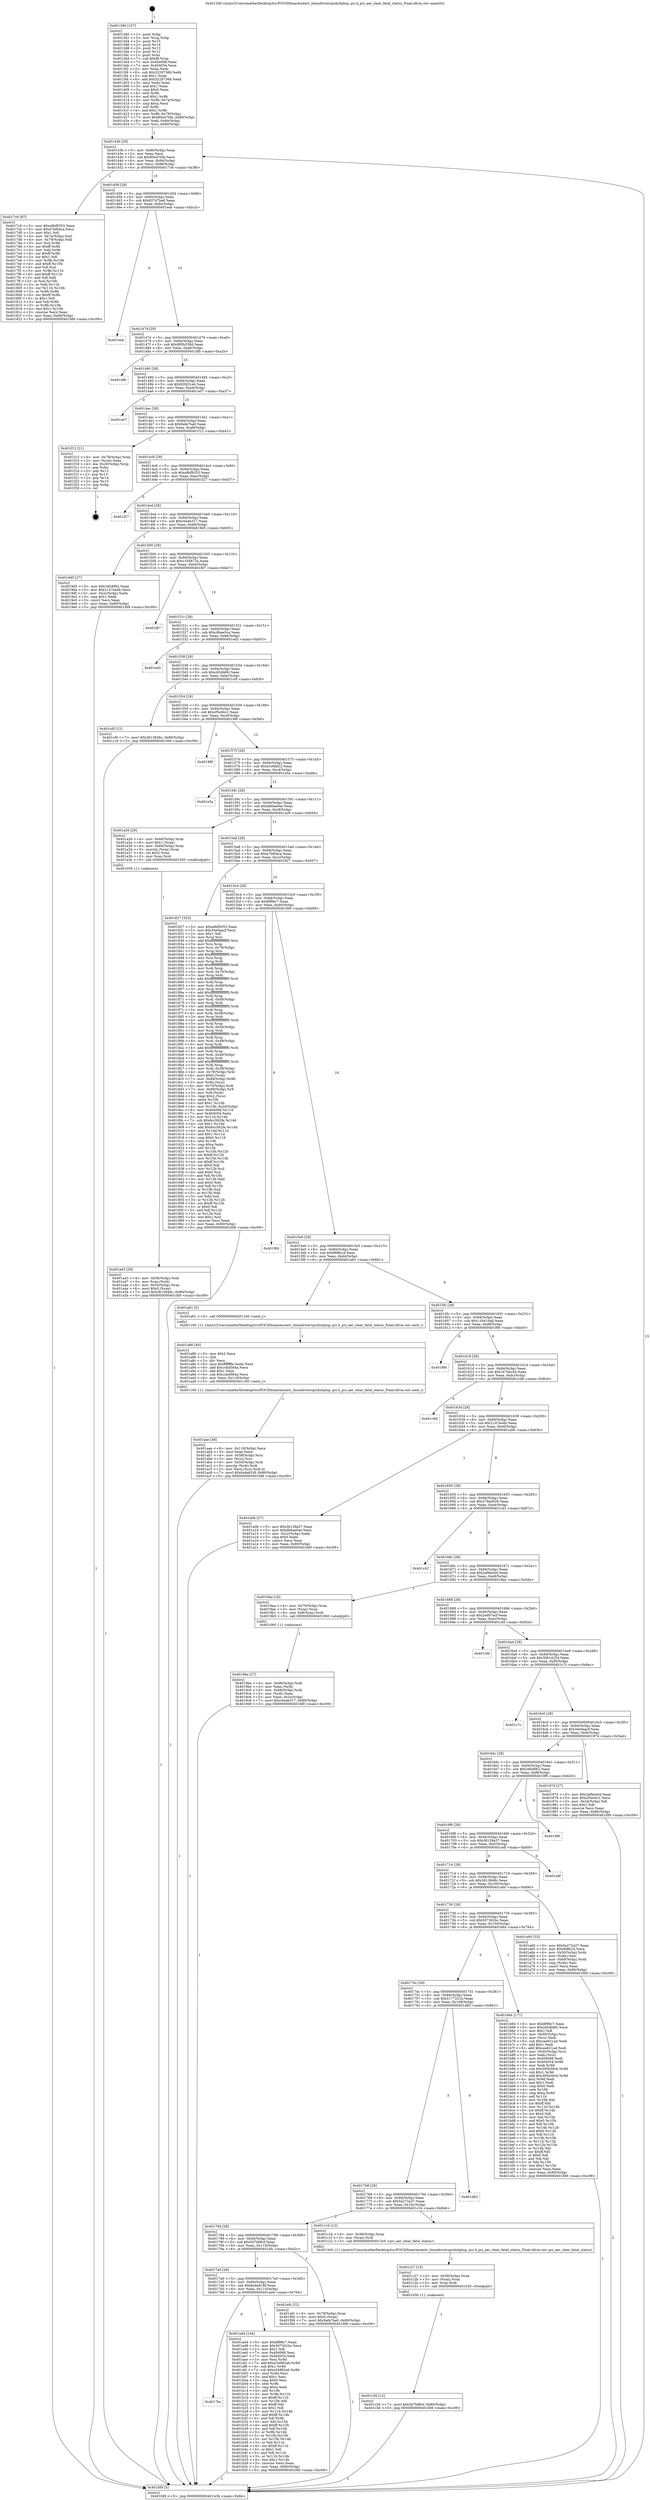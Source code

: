 digraph "0x4013d0" {
  label = "0x4013d0 (/mnt/c/Users/mathe/Desktop/tcc/POCII/binaries/extr_linuxdriverspcihotplug..pci.h_pci_aer_clear_fatal_status_Final-ollvm.out::main(0))"
  labelloc = "t"
  node[shape=record]

  Entry [label="",width=0.3,height=0.3,shape=circle,fillcolor=black,style=filled]
  "0x40143b" [label="{
     0x40143b [29]\l
     | [instrs]\l
     &nbsp;&nbsp;0x40143b \<+3\>: mov -0x80(%rbp),%eax\l
     &nbsp;&nbsp;0x40143e \<+2\>: mov %eax,%ecx\l
     &nbsp;&nbsp;0x401440 \<+6\>: sub $0x80e470fa,%ecx\l
     &nbsp;&nbsp;0x401446 \<+6\>: mov %eax,-0x94(%rbp)\l
     &nbsp;&nbsp;0x40144c \<+6\>: mov %ecx,-0x98(%rbp)\l
     &nbsp;&nbsp;0x401452 \<+6\>: je 00000000004017c6 \<main+0x3f6\>\l
  }"]
  "0x4017c6" [label="{
     0x4017c6 [97]\l
     | [instrs]\l
     &nbsp;&nbsp;0x4017c6 \<+5\>: mov $0xa9bf9353,%eax\l
     &nbsp;&nbsp;0x4017cb \<+5\>: mov $0xe7bf04ca,%ecx\l
     &nbsp;&nbsp;0x4017d0 \<+2\>: mov $0x1,%dl\l
     &nbsp;&nbsp;0x4017d2 \<+4\>: mov -0x7a(%rbp),%sil\l
     &nbsp;&nbsp;0x4017d6 \<+4\>: mov -0x79(%rbp),%dil\l
     &nbsp;&nbsp;0x4017da \<+3\>: mov %sil,%r8b\l
     &nbsp;&nbsp;0x4017dd \<+4\>: xor $0xff,%r8b\l
     &nbsp;&nbsp;0x4017e1 \<+3\>: mov %dil,%r9b\l
     &nbsp;&nbsp;0x4017e4 \<+4\>: xor $0xff,%r9b\l
     &nbsp;&nbsp;0x4017e8 \<+3\>: xor $0x1,%dl\l
     &nbsp;&nbsp;0x4017eb \<+3\>: mov %r8b,%r10b\l
     &nbsp;&nbsp;0x4017ee \<+4\>: and $0xff,%r10b\l
     &nbsp;&nbsp;0x4017f2 \<+3\>: and %dl,%sil\l
     &nbsp;&nbsp;0x4017f5 \<+3\>: mov %r9b,%r11b\l
     &nbsp;&nbsp;0x4017f8 \<+4\>: and $0xff,%r11b\l
     &nbsp;&nbsp;0x4017fc \<+3\>: and %dl,%dil\l
     &nbsp;&nbsp;0x4017ff \<+3\>: or %sil,%r10b\l
     &nbsp;&nbsp;0x401802 \<+3\>: or %dil,%r11b\l
     &nbsp;&nbsp;0x401805 \<+3\>: xor %r11b,%r10b\l
     &nbsp;&nbsp;0x401808 \<+3\>: or %r9b,%r8b\l
     &nbsp;&nbsp;0x40180b \<+4\>: xor $0xff,%r8b\l
     &nbsp;&nbsp;0x40180f \<+3\>: or $0x1,%dl\l
     &nbsp;&nbsp;0x401812 \<+3\>: and %dl,%r8b\l
     &nbsp;&nbsp;0x401815 \<+3\>: or %r8b,%r10b\l
     &nbsp;&nbsp;0x401818 \<+4\>: test $0x1,%r10b\l
     &nbsp;&nbsp;0x40181c \<+3\>: cmovne %ecx,%eax\l
     &nbsp;&nbsp;0x40181f \<+3\>: mov %eax,-0x80(%rbp)\l
     &nbsp;&nbsp;0x401822 \<+5\>: jmp 0000000000401fd9 \<main+0xc09\>\l
  }"]
  "0x401458" [label="{
     0x401458 [28]\l
     | [instrs]\l
     &nbsp;&nbsp;0x401458 \<+5\>: jmp 000000000040145d \<main+0x8d\>\l
     &nbsp;&nbsp;0x40145d \<+6\>: mov -0x94(%rbp),%eax\l
     &nbsp;&nbsp;0x401463 \<+5\>: sub $0x837d7ba6,%eax\l
     &nbsp;&nbsp;0x401468 \<+6\>: mov %eax,-0x9c(%rbp)\l
     &nbsp;&nbsp;0x40146e \<+6\>: je 0000000000401eeb \<main+0xb1b\>\l
  }"]
  "0x401fd9" [label="{
     0x401fd9 [5]\l
     | [instrs]\l
     &nbsp;&nbsp;0x401fd9 \<+5\>: jmp 000000000040143b \<main+0x6b\>\l
  }"]
  "0x4013d0" [label="{
     0x4013d0 [107]\l
     | [instrs]\l
     &nbsp;&nbsp;0x4013d0 \<+1\>: push %rbp\l
     &nbsp;&nbsp;0x4013d1 \<+3\>: mov %rsp,%rbp\l
     &nbsp;&nbsp;0x4013d4 \<+2\>: push %r15\l
     &nbsp;&nbsp;0x4013d6 \<+2\>: push %r14\l
     &nbsp;&nbsp;0x4013d8 \<+2\>: push %r13\l
     &nbsp;&nbsp;0x4013da \<+2\>: push %r12\l
     &nbsp;&nbsp;0x4013dc \<+1\>: push %rbx\l
     &nbsp;&nbsp;0x4013dd \<+7\>: sub $0xf8,%rsp\l
     &nbsp;&nbsp;0x4013e4 \<+7\>: mov 0x404068,%eax\l
     &nbsp;&nbsp;0x4013eb \<+7\>: mov 0x404054,%ecx\l
     &nbsp;&nbsp;0x4013f2 \<+2\>: mov %eax,%edx\l
     &nbsp;&nbsp;0x4013f4 \<+6\>: sub $0x32297366,%edx\l
     &nbsp;&nbsp;0x4013fa \<+3\>: sub $0x1,%edx\l
     &nbsp;&nbsp;0x4013fd \<+6\>: add $0x32297366,%edx\l
     &nbsp;&nbsp;0x401403 \<+3\>: imul %edx,%eax\l
     &nbsp;&nbsp;0x401406 \<+3\>: and $0x1,%eax\l
     &nbsp;&nbsp;0x401409 \<+3\>: cmp $0x0,%eax\l
     &nbsp;&nbsp;0x40140c \<+4\>: sete %r8b\l
     &nbsp;&nbsp;0x401410 \<+4\>: and $0x1,%r8b\l
     &nbsp;&nbsp;0x401414 \<+4\>: mov %r8b,-0x7a(%rbp)\l
     &nbsp;&nbsp;0x401418 \<+3\>: cmp $0xa,%ecx\l
     &nbsp;&nbsp;0x40141b \<+4\>: setl %r8b\l
     &nbsp;&nbsp;0x40141f \<+4\>: and $0x1,%r8b\l
     &nbsp;&nbsp;0x401423 \<+4\>: mov %r8b,-0x79(%rbp)\l
     &nbsp;&nbsp;0x401427 \<+7\>: movl $0x80e470fa,-0x80(%rbp)\l
     &nbsp;&nbsp;0x40142e \<+6\>: mov %edi,-0x84(%rbp)\l
     &nbsp;&nbsp;0x401434 \<+7\>: mov %rsi,-0x90(%rbp)\l
  }"]
  Exit [label="",width=0.3,height=0.3,shape=circle,fillcolor=black,style=filled,peripheries=2]
  "0x401eeb" [label="{
     0x401eeb\l
  }", style=dashed]
  "0x401474" [label="{
     0x401474 [28]\l
     | [instrs]\l
     &nbsp;&nbsp;0x401474 \<+5\>: jmp 0000000000401479 \<main+0xa9\>\l
     &nbsp;&nbsp;0x401479 \<+6\>: mov -0x94(%rbp),%eax\l
     &nbsp;&nbsp;0x40147f \<+5\>: sub $0x895b358d,%eax\l
     &nbsp;&nbsp;0x401484 \<+6\>: mov %eax,-0xa0(%rbp)\l
     &nbsp;&nbsp;0x40148a \<+6\>: je 0000000000401dfb \<main+0xa2b\>\l
  }"]
  "0x401c36" [label="{
     0x401c36 [12]\l
     | [instrs]\l
     &nbsp;&nbsp;0x401c36 \<+7\>: movl $0x5d7b86cf,-0x80(%rbp)\l
     &nbsp;&nbsp;0x401c3d \<+5\>: jmp 0000000000401fd9 \<main+0xc09\>\l
  }"]
  "0x401dfb" [label="{
     0x401dfb\l
  }", style=dashed]
  "0x401490" [label="{
     0x401490 [28]\l
     | [instrs]\l
     &nbsp;&nbsp;0x401490 \<+5\>: jmp 0000000000401495 \<main+0xc5\>\l
     &nbsp;&nbsp;0x401495 \<+6\>: mov -0x94(%rbp),%eax\l
     &nbsp;&nbsp;0x40149b \<+5\>: sub $0x92fd31e4,%eax\l
     &nbsp;&nbsp;0x4014a0 \<+6\>: mov %eax,-0xa4(%rbp)\l
     &nbsp;&nbsp;0x4014a6 \<+6\>: je 0000000000401e07 \<main+0xa37\>\l
  }"]
  "0x401c27" [label="{
     0x401c27 [15]\l
     | [instrs]\l
     &nbsp;&nbsp;0x401c27 \<+4\>: mov -0x58(%rbp),%rax\l
     &nbsp;&nbsp;0x401c2b \<+3\>: mov (%rax),%rax\l
     &nbsp;&nbsp;0x401c2e \<+3\>: mov %rax,%rdi\l
     &nbsp;&nbsp;0x401c31 \<+5\>: call 0000000000401030 \<free@plt\>\l
     | [calls]\l
     &nbsp;&nbsp;0x401030 \{1\} (unknown)\l
  }"]
  "0x401e07" [label="{
     0x401e07\l
  }", style=dashed]
  "0x4014ac" [label="{
     0x4014ac [28]\l
     | [instrs]\l
     &nbsp;&nbsp;0x4014ac \<+5\>: jmp 00000000004014b1 \<main+0xe1\>\l
     &nbsp;&nbsp;0x4014b1 \<+6\>: mov -0x94(%rbp),%eax\l
     &nbsp;&nbsp;0x4014b7 \<+5\>: sub $0x9afa7ba0,%eax\l
     &nbsp;&nbsp;0x4014bc \<+6\>: mov %eax,-0xa8(%rbp)\l
     &nbsp;&nbsp;0x4014c2 \<+6\>: je 0000000000401f12 \<main+0xb42\>\l
  }"]
  "0x4017bc" [label="{
     0x4017bc\l
  }", style=dashed]
  "0x401f12" [label="{
     0x401f12 [21]\l
     | [instrs]\l
     &nbsp;&nbsp;0x401f12 \<+4\>: mov -0x78(%rbp),%rax\l
     &nbsp;&nbsp;0x401f16 \<+2\>: mov (%rax),%eax\l
     &nbsp;&nbsp;0x401f18 \<+4\>: lea -0x28(%rbp),%rsp\l
     &nbsp;&nbsp;0x401f1c \<+1\>: pop %rbx\l
     &nbsp;&nbsp;0x401f1d \<+2\>: pop %r12\l
     &nbsp;&nbsp;0x401f1f \<+2\>: pop %r13\l
     &nbsp;&nbsp;0x401f21 \<+2\>: pop %r14\l
     &nbsp;&nbsp;0x401f23 \<+2\>: pop %r15\l
     &nbsp;&nbsp;0x401f25 \<+1\>: pop %rbp\l
     &nbsp;&nbsp;0x401f26 \<+1\>: ret\l
  }"]
  "0x4014c8" [label="{
     0x4014c8 [28]\l
     | [instrs]\l
     &nbsp;&nbsp;0x4014c8 \<+5\>: jmp 00000000004014cd \<main+0xfd\>\l
     &nbsp;&nbsp;0x4014cd \<+6\>: mov -0x94(%rbp),%eax\l
     &nbsp;&nbsp;0x4014d3 \<+5\>: sub $0xa9bf9353,%eax\l
     &nbsp;&nbsp;0x4014d8 \<+6\>: mov %eax,-0xac(%rbp)\l
     &nbsp;&nbsp;0x4014de \<+6\>: je 0000000000401f27 \<main+0xb57\>\l
  }"]
  "0x401ad4" [label="{
     0x401ad4 [144]\l
     | [instrs]\l
     &nbsp;&nbsp;0x401ad4 \<+5\>: mov $0x8f98c7,%eax\l
     &nbsp;&nbsp;0x401ad9 \<+5\>: mov $0x5073d1bc,%ecx\l
     &nbsp;&nbsp;0x401ade \<+2\>: mov $0x1,%dl\l
     &nbsp;&nbsp;0x401ae0 \<+7\>: mov 0x404068,%esi\l
     &nbsp;&nbsp;0x401ae7 \<+7\>: mov 0x404054,%edi\l
     &nbsp;&nbsp;0x401aee \<+3\>: mov %esi,%r8d\l
     &nbsp;&nbsp;0x401af1 \<+7\>: add $0xe34882a6,%r8d\l
     &nbsp;&nbsp;0x401af8 \<+4\>: sub $0x1,%r8d\l
     &nbsp;&nbsp;0x401afc \<+7\>: sub $0xe34882a6,%r8d\l
     &nbsp;&nbsp;0x401b03 \<+4\>: imul %r8d,%esi\l
     &nbsp;&nbsp;0x401b07 \<+3\>: and $0x1,%esi\l
     &nbsp;&nbsp;0x401b0a \<+3\>: cmp $0x0,%esi\l
     &nbsp;&nbsp;0x401b0d \<+4\>: sete %r9b\l
     &nbsp;&nbsp;0x401b11 \<+3\>: cmp $0xa,%edi\l
     &nbsp;&nbsp;0x401b14 \<+4\>: setl %r10b\l
     &nbsp;&nbsp;0x401b18 \<+3\>: mov %r9b,%r11b\l
     &nbsp;&nbsp;0x401b1b \<+4\>: xor $0xff,%r11b\l
     &nbsp;&nbsp;0x401b1f \<+3\>: mov %r10b,%bl\l
     &nbsp;&nbsp;0x401b22 \<+3\>: xor $0xff,%bl\l
     &nbsp;&nbsp;0x401b25 \<+3\>: xor $0x1,%dl\l
     &nbsp;&nbsp;0x401b28 \<+3\>: mov %r11b,%r14b\l
     &nbsp;&nbsp;0x401b2b \<+4\>: and $0xff,%r14b\l
     &nbsp;&nbsp;0x401b2f \<+3\>: and %dl,%r9b\l
     &nbsp;&nbsp;0x401b32 \<+3\>: mov %bl,%r15b\l
     &nbsp;&nbsp;0x401b35 \<+4\>: and $0xff,%r15b\l
     &nbsp;&nbsp;0x401b39 \<+3\>: and %dl,%r10b\l
     &nbsp;&nbsp;0x401b3c \<+3\>: or %r9b,%r14b\l
     &nbsp;&nbsp;0x401b3f \<+3\>: or %r10b,%r15b\l
     &nbsp;&nbsp;0x401b42 \<+3\>: xor %r15b,%r14b\l
     &nbsp;&nbsp;0x401b45 \<+3\>: or %bl,%r11b\l
     &nbsp;&nbsp;0x401b48 \<+4\>: xor $0xff,%r11b\l
     &nbsp;&nbsp;0x401b4c \<+3\>: or $0x1,%dl\l
     &nbsp;&nbsp;0x401b4f \<+3\>: and %dl,%r11b\l
     &nbsp;&nbsp;0x401b52 \<+3\>: or %r11b,%r14b\l
     &nbsp;&nbsp;0x401b55 \<+4\>: test $0x1,%r14b\l
     &nbsp;&nbsp;0x401b59 \<+3\>: cmovne %ecx,%eax\l
     &nbsp;&nbsp;0x401b5c \<+3\>: mov %eax,-0x80(%rbp)\l
     &nbsp;&nbsp;0x401b5f \<+5\>: jmp 0000000000401fd9 \<main+0xc09\>\l
  }"]
  "0x401f27" [label="{
     0x401f27\l
  }", style=dashed]
  "0x4014e4" [label="{
     0x4014e4 [28]\l
     | [instrs]\l
     &nbsp;&nbsp;0x4014e4 \<+5\>: jmp 00000000004014e9 \<main+0x119\>\l
     &nbsp;&nbsp;0x4014e9 \<+6\>: mov -0x94(%rbp),%eax\l
     &nbsp;&nbsp;0x4014ef \<+5\>: sub $0xc0a4e317,%eax\l
     &nbsp;&nbsp;0x4014f4 \<+6\>: mov %eax,-0xb0(%rbp)\l
     &nbsp;&nbsp;0x4014fa \<+6\>: je 00000000004019d5 \<main+0x605\>\l
  }"]
  "0x4017a0" [label="{
     0x4017a0 [28]\l
     | [instrs]\l
     &nbsp;&nbsp;0x4017a0 \<+5\>: jmp 00000000004017a5 \<main+0x3d5\>\l
     &nbsp;&nbsp;0x4017a5 \<+6\>: mov -0x94(%rbp),%eax\l
     &nbsp;&nbsp;0x4017ab \<+5\>: sub $0x6a4a818f,%eax\l
     &nbsp;&nbsp;0x4017b0 \<+6\>: mov %eax,-0x114(%rbp)\l
     &nbsp;&nbsp;0x4017b6 \<+6\>: je 0000000000401ad4 \<main+0x704\>\l
  }"]
  "0x4019d5" [label="{
     0x4019d5 [27]\l
     | [instrs]\l
     &nbsp;&nbsp;0x4019d5 \<+5\>: mov $0x34fc6f62,%eax\l
     &nbsp;&nbsp;0x4019da \<+5\>: mov $0x2147ee4b,%ecx\l
     &nbsp;&nbsp;0x4019df \<+3\>: mov -0x2c(%rbp),%edx\l
     &nbsp;&nbsp;0x4019e2 \<+3\>: cmp $0x1,%edx\l
     &nbsp;&nbsp;0x4019e5 \<+3\>: cmovl %ecx,%eax\l
     &nbsp;&nbsp;0x4019e8 \<+3\>: mov %eax,-0x80(%rbp)\l
     &nbsp;&nbsp;0x4019eb \<+5\>: jmp 0000000000401fd9 \<main+0xc09\>\l
  }"]
  "0x401500" [label="{
     0x401500 [28]\l
     | [instrs]\l
     &nbsp;&nbsp;0x401500 \<+5\>: jmp 0000000000401505 \<main+0x135\>\l
     &nbsp;&nbsp;0x401505 \<+6\>: mov -0x94(%rbp),%eax\l
     &nbsp;&nbsp;0x40150b \<+5\>: sub $0xc165673a,%eax\l
     &nbsp;&nbsp;0x401510 \<+6\>: mov %eax,-0xb4(%rbp)\l
     &nbsp;&nbsp;0x401516 \<+6\>: je 0000000000401fb7 \<main+0xbe7\>\l
  }"]
  "0x401efc" [label="{
     0x401efc [22]\l
     | [instrs]\l
     &nbsp;&nbsp;0x401efc \<+4\>: mov -0x78(%rbp),%rax\l
     &nbsp;&nbsp;0x401f00 \<+6\>: movl $0x0,(%rax)\l
     &nbsp;&nbsp;0x401f06 \<+7\>: movl $0x9afa7ba0,-0x80(%rbp)\l
     &nbsp;&nbsp;0x401f0d \<+5\>: jmp 0000000000401fd9 \<main+0xc09\>\l
  }"]
  "0x401fb7" [label="{
     0x401fb7\l
  }", style=dashed]
  "0x40151c" [label="{
     0x40151c [28]\l
     | [instrs]\l
     &nbsp;&nbsp;0x40151c \<+5\>: jmp 0000000000401521 \<main+0x151\>\l
     &nbsp;&nbsp;0x401521 \<+6\>: mov -0x94(%rbp),%eax\l
     &nbsp;&nbsp;0x401527 \<+5\>: sub $0xc6bee5ca,%eax\l
     &nbsp;&nbsp;0x40152c \<+6\>: mov %eax,-0xb8(%rbp)\l
     &nbsp;&nbsp;0x401532 \<+6\>: je 0000000000401ed3 \<main+0xb03\>\l
  }"]
  "0x401784" [label="{
     0x401784 [28]\l
     | [instrs]\l
     &nbsp;&nbsp;0x401784 \<+5\>: jmp 0000000000401789 \<main+0x3b9\>\l
     &nbsp;&nbsp;0x401789 \<+6\>: mov -0x94(%rbp),%eax\l
     &nbsp;&nbsp;0x40178f \<+5\>: sub $0x5d7b86cf,%eax\l
     &nbsp;&nbsp;0x401794 \<+6\>: mov %eax,-0x110(%rbp)\l
     &nbsp;&nbsp;0x40179a \<+6\>: je 0000000000401efc \<main+0xb2c\>\l
  }"]
  "0x401ed3" [label="{
     0x401ed3\l
  }", style=dashed]
  "0x401538" [label="{
     0x401538 [28]\l
     | [instrs]\l
     &nbsp;&nbsp;0x401538 \<+5\>: jmp 000000000040153d \<main+0x16d\>\l
     &nbsp;&nbsp;0x40153d \<+6\>: mov -0x94(%rbp),%eax\l
     &nbsp;&nbsp;0x401543 \<+5\>: sub $0xcb54b6fc,%eax\l
     &nbsp;&nbsp;0x401548 \<+6\>: mov %eax,-0xbc(%rbp)\l
     &nbsp;&nbsp;0x40154e \<+6\>: je 0000000000401c0f \<main+0x83f\>\l
  }"]
  "0x401c1b" [label="{
     0x401c1b [12]\l
     | [instrs]\l
     &nbsp;&nbsp;0x401c1b \<+4\>: mov -0x58(%rbp),%rax\l
     &nbsp;&nbsp;0x401c1f \<+3\>: mov (%rax),%rdi\l
     &nbsp;&nbsp;0x401c22 \<+5\>: call 00000000004013c0 \<pci_aer_clear_fatal_status\>\l
     | [calls]\l
     &nbsp;&nbsp;0x4013c0 \{1\} (/mnt/c/Users/mathe/Desktop/tcc/POCII/binaries/extr_linuxdriverspcihotplug..pci.h_pci_aer_clear_fatal_status_Final-ollvm.out::pci_aer_clear_fatal_status)\l
  }"]
  "0x401c0f" [label="{
     0x401c0f [12]\l
     | [instrs]\l
     &nbsp;&nbsp;0x401c0f \<+7\>: movl $0x3613848c,-0x80(%rbp)\l
     &nbsp;&nbsp;0x401c16 \<+5\>: jmp 0000000000401fd9 \<main+0xc09\>\l
  }"]
  "0x401554" [label="{
     0x401554 [28]\l
     | [instrs]\l
     &nbsp;&nbsp;0x401554 \<+5\>: jmp 0000000000401559 \<main+0x189\>\l
     &nbsp;&nbsp;0x401559 \<+6\>: mov -0x94(%rbp),%eax\l
     &nbsp;&nbsp;0x40155f \<+5\>: sub $0xcf5e04c1,%eax\l
     &nbsp;&nbsp;0x401564 \<+6\>: mov %eax,-0xc0(%rbp)\l
     &nbsp;&nbsp;0x40156a \<+6\>: je 000000000040198f \<main+0x5bf\>\l
  }"]
  "0x401768" [label="{
     0x401768 [28]\l
     | [instrs]\l
     &nbsp;&nbsp;0x401768 \<+5\>: jmp 000000000040176d \<main+0x39d\>\l
     &nbsp;&nbsp;0x40176d \<+6\>: mov -0x94(%rbp),%eax\l
     &nbsp;&nbsp;0x401773 \<+5\>: sub $0x5a272a37,%eax\l
     &nbsp;&nbsp;0x401778 \<+6\>: mov %eax,-0x10c(%rbp)\l
     &nbsp;&nbsp;0x40177e \<+6\>: je 0000000000401c1b \<main+0x84b\>\l
  }"]
  "0x40198f" [label="{
     0x40198f\l
  }", style=dashed]
  "0x401570" [label="{
     0x401570 [28]\l
     | [instrs]\l
     &nbsp;&nbsp;0x401570 \<+5\>: jmp 0000000000401575 \<main+0x1a5\>\l
     &nbsp;&nbsp;0x401575 \<+6\>: mov -0x94(%rbp),%eax\l
     &nbsp;&nbsp;0x40157b \<+5\>: sub $0xd1efdd22,%eax\l
     &nbsp;&nbsp;0x401580 \<+6\>: mov %eax,-0xc4(%rbp)\l
     &nbsp;&nbsp;0x401586 \<+6\>: je 0000000000401e5a \<main+0xa8a\>\l
  }"]
  "0x401d83" [label="{
     0x401d83\l
  }", style=dashed]
  "0x401e5a" [label="{
     0x401e5a\l
  }", style=dashed]
  "0x40158c" [label="{
     0x40158c [28]\l
     | [instrs]\l
     &nbsp;&nbsp;0x40158c \<+5\>: jmp 0000000000401591 \<main+0x1c1\>\l
     &nbsp;&nbsp;0x401591 \<+6\>: mov -0x94(%rbp),%eax\l
     &nbsp;&nbsp;0x401597 \<+5\>: sub $0xdb6ae0ae,%eax\l
     &nbsp;&nbsp;0x40159c \<+6\>: mov %eax,-0xc8(%rbp)\l
     &nbsp;&nbsp;0x4015a2 \<+6\>: je 0000000000401a26 \<main+0x656\>\l
  }"]
  "0x40174c" [label="{
     0x40174c [28]\l
     | [instrs]\l
     &nbsp;&nbsp;0x40174c \<+5\>: jmp 0000000000401751 \<main+0x381\>\l
     &nbsp;&nbsp;0x401751 \<+6\>: mov -0x94(%rbp),%eax\l
     &nbsp;&nbsp;0x401757 \<+5\>: sub $0x5177221b,%eax\l
     &nbsp;&nbsp;0x40175c \<+6\>: mov %eax,-0x108(%rbp)\l
     &nbsp;&nbsp;0x401762 \<+6\>: je 0000000000401d83 \<main+0x9b3\>\l
  }"]
  "0x401a26" [label="{
     0x401a26 [29]\l
     | [instrs]\l
     &nbsp;&nbsp;0x401a26 \<+4\>: mov -0x60(%rbp),%rax\l
     &nbsp;&nbsp;0x401a2a \<+6\>: movl $0x1,(%rax)\l
     &nbsp;&nbsp;0x401a30 \<+4\>: mov -0x60(%rbp),%rax\l
     &nbsp;&nbsp;0x401a34 \<+3\>: movslq (%rax),%rax\l
     &nbsp;&nbsp;0x401a37 \<+4\>: shl $0x2,%rax\l
     &nbsp;&nbsp;0x401a3b \<+3\>: mov %rax,%rdi\l
     &nbsp;&nbsp;0x401a3e \<+5\>: call 0000000000401050 \<malloc@plt\>\l
     | [calls]\l
     &nbsp;&nbsp;0x401050 \{1\} (unknown)\l
  }"]
  "0x4015a8" [label="{
     0x4015a8 [28]\l
     | [instrs]\l
     &nbsp;&nbsp;0x4015a8 \<+5\>: jmp 00000000004015ad \<main+0x1dd\>\l
     &nbsp;&nbsp;0x4015ad \<+6\>: mov -0x94(%rbp),%eax\l
     &nbsp;&nbsp;0x4015b3 \<+5\>: sub $0xe7bf04ca,%eax\l
     &nbsp;&nbsp;0x4015b8 \<+6\>: mov %eax,-0xcc(%rbp)\l
     &nbsp;&nbsp;0x4015be \<+6\>: je 0000000000401827 \<main+0x457\>\l
  }"]
  "0x401b64" [label="{
     0x401b64 [171]\l
     | [instrs]\l
     &nbsp;&nbsp;0x401b64 \<+5\>: mov $0x8f98c7,%eax\l
     &nbsp;&nbsp;0x401b69 \<+5\>: mov $0xcb54b6fc,%ecx\l
     &nbsp;&nbsp;0x401b6e \<+2\>: mov $0x1,%dl\l
     &nbsp;&nbsp;0x401b70 \<+4\>: mov -0x50(%rbp),%rsi\l
     &nbsp;&nbsp;0x401b74 \<+2\>: mov (%rsi),%edi\l
     &nbsp;&nbsp;0x401b76 \<+6\>: sub $0xcee621ad,%edi\l
     &nbsp;&nbsp;0x401b7c \<+3\>: add $0x1,%edi\l
     &nbsp;&nbsp;0x401b7f \<+6\>: add $0xcee621ad,%edi\l
     &nbsp;&nbsp;0x401b85 \<+4\>: mov -0x50(%rbp),%rsi\l
     &nbsp;&nbsp;0x401b89 \<+2\>: mov %edi,(%rsi)\l
     &nbsp;&nbsp;0x401b8b \<+7\>: mov 0x404068,%edi\l
     &nbsp;&nbsp;0x401b92 \<+8\>: mov 0x404054,%r8d\l
     &nbsp;&nbsp;0x401b9a \<+3\>: mov %edi,%r9d\l
     &nbsp;&nbsp;0x401b9d \<+7\>: sub $0x395e58cb,%r9d\l
     &nbsp;&nbsp;0x401ba4 \<+4\>: sub $0x1,%r9d\l
     &nbsp;&nbsp;0x401ba8 \<+7\>: add $0x395e58cb,%r9d\l
     &nbsp;&nbsp;0x401baf \<+4\>: imul %r9d,%edi\l
     &nbsp;&nbsp;0x401bb3 \<+3\>: and $0x1,%edi\l
     &nbsp;&nbsp;0x401bb6 \<+3\>: cmp $0x0,%edi\l
     &nbsp;&nbsp;0x401bb9 \<+4\>: sete %r10b\l
     &nbsp;&nbsp;0x401bbd \<+4\>: cmp $0xa,%r8d\l
     &nbsp;&nbsp;0x401bc1 \<+4\>: setl %r11b\l
     &nbsp;&nbsp;0x401bc5 \<+3\>: mov %r10b,%bl\l
     &nbsp;&nbsp;0x401bc8 \<+3\>: xor $0xff,%bl\l
     &nbsp;&nbsp;0x401bcb \<+3\>: mov %r11b,%r14b\l
     &nbsp;&nbsp;0x401bce \<+4\>: xor $0xff,%r14b\l
     &nbsp;&nbsp;0x401bd2 \<+3\>: xor $0x0,%dl\l
     &nbsp;&nbsp;0x401bd5 \<+3\>: mov %bl,%r15b\l
     &nbsp;&nbsp;0x401bd8 \<+4\>: and $0x0,%r15b\l
     &nbsp;&nbsp;0x401bdc \<+3\>: and %dl,%r10b\l
     &nbsp;&nbsp;0x401bdf \<+3\>: mov %r14b,%r12b\l
     &nbsp;&nbsp;0x401be2 \<+4\>: and $0x0,%r12b\l
     &nbsp;&nbsp;0x401be6 \<+3\>: and %dl,%r11b\l
     &nbsp;&nbsp;0x401be9 \<+3\>: or %r10b,%r15b\l
     &nbsp;&nbsp;0x401bec \<+3\>: or %r11b,%r12b\l
     &nbsp;&nbsp;0x401bef \<+3\>: xor %r12b,%r15b\l
     &nbsp;&nbsp;0x401bf2 \<+3\>: or %r14b,%bl\l
     &nbsp;&nbsp;0x401bf5 \<+3\>: xor $0xff,%bl\l
     &nbsp;&nbsp;0x401bf8 \<+3\>: or $0x0,%dl\l
     &nbsp;&nbsp;0x401bfb \<+2\>: and %dl,%bl\l
     &nbsp;&nbsp;0x401bfd \<+3\>: or %bl,%r15b\l
     &nbsp;&nbsp;0x401c00 \<+4\>: test $0x1,%r15b\l
     &nbsp;&nbsp;0x401c04 \<+3\>: cmovne %ecx,%eax\l
     &nbsp;&nbsp;0x401c07 \<+3\>: mov %eax,-0x80(%rbp)\l
     &nbsp;&nbsp;0x401c0a \<+5\>: jmp 0000000000401fd9 \<main+0xc09\>\l
  }"]
  "0x401827" [label="{
     0x401827 [333]\l
     | [instrs]\l
     &nbsp;&nbsp;0x401827 \<+5\>: mov $0xa9bf9353,%eax\l
     &nbsp;&nbsp;0x40182c \<+5\>: mov $0x34e0aacf,%ecx\l
     &nbsp;&nbsp;0x401831 \<+2\>: mov $0x1,%dl\l
     &nbsp;&nbsp;0x401833 \<+3\>: mov %rsp,%rsi\l
     &nbsp;&nbsp;0x401836 \<+4\>: add $0xfffffffffffffff0,%rsi\l
     &nbsp;&nbsp;0x40183a \<+3\>: mov %rsi,%rsp\l
     &nbsp;&nbsp;0x40183d \<+4\>: mov %rsi,-0x78(%rbp)\l
     &nbsp;&nbsp;0x401841 \<+3\>: mov %rsp,%rsi\l
     &nbsp;&nbsp;0x401844 \<+4\>: add $0xfffffffffffffff0,%rsi\l
     &nbsp;&nbsp;0x401848 \<+3\>: mov %rsi,%rsp\l
     &nbsp;&nbsp;0x40184b \<+3\>: mov %rsp,%rdi\l
     &nbsp;&nbsp;0x40184e \<+4\>: add $0xfffffffffffffff0,%rdi\l
     &nbsp;&nbsp;0x401852 \<+3\>: mov %rdi,%rsp\l
     &nbsp;&nbsp;0x401855 \<+4\>: mov %rdi,-0x70(%rbp)\l
     &nbsp;&nbsp;0x401859 \<+3\>: mov %rsp,%rdi\l
     &nbsp;&nbsp;0x40185c \<+4\>: add $0xfffffffffffffff0,%rdi\l
     &nbsp;&nbsp;0x401860 \<+3\>: mov %rdi,%rsp\l
     &nbsp;&nbsp;0x401863 \<+4\>: mov %rdi,-0x68(%rbp)\l
     &nbsp;&nbsp;0x401867 \<+3\>: mov %rsp,%rdi\l
     &nbsp;&nbsp;0x40186a \<+4\>: add $0xfffffffffffffff0,%rdi\l
     &nbsp;&nbsp;0x40186e \<+3\>: mov %rdi,%rsp\l
     &nbsp;&nbsp;0x401871 \<+4\>: mov %rdi,-0x60(%rbp)\l
     &nbsp;&nbsp;0x401875 \<+3\>: mov %rsp,%rdi\l
     &nbsp;&nbsp;0x401878 \<+4\>: add $0xfffffffffffffff0,%rdi\l
     &nbsp;&nbsp;0x40187c \<+3\>: mov %rdi,%rsp\l
     &nbsp;&nbsp;0x40187f \<+4\>: mov %rdi,-0x58(%rbp)\l
     &nbsp;&nbsp;0x401883 \<+3\>: mov %rsp,%rdi\l
     &nbsp;&nbsp;0x401886 \<+4\>: add $0xfffffffffffffff0,%rdi\l
     &nbsp;&nbsp;0x40188a \<+3\>: mov %rdi,%rsp\l
     &nbsp;&nbsp;0x40188d \<+4\>: mov %rdi,-0x50(%rbp)\l
     &nbsp;&nbsp;0x401891 \<+3\>: mov %rsp,%rdi\l
     &nbsp;&nbsp;0x401894 \<+4\>: add $0xfffffffffffffff0,%rdi\l
     &nbsp;&nbsp;0x401898 \<+3\>: mov %rdi,%rsp\l
     &nbsp;&nbsp;0x40189b \<+4\>: mov %rdi,-0x48(%rbp)\l
     &nbsp;&nbsp;0x40189f \<+3\>: mov %rsp,%rdi\l
     &nbsp;&nbsp;0x4018a2 \<+4\>: add $0xfffffffffffffff0,%rdi\l
     &nbsp;&nbsp;0x4018a6 \<+3\>: mov %rdi,%rsp\l
     &nbsp;&nbsp;0x4018a9 \<+4\>: mov %rdi,-0x40(%rbp)\l
     &nbsp;&nbsp;0x4018ad \<+3\>: mov %rsp,%rdi\l
     &nbsp;&nbsp;0x4018b0 \<+4\>: add $0xfffffffffffffff0,%rdi\l
     &nbsp;&nbsp;0x4018b4 \<+3\>: mov %rdi,%rsp\l
     &nbsp;&nbsp;0x4018b7 \<+4\>: mov %rdi,-0x38(%rbp)\l
     &nbsp;&nbsp;0x4018bb \<+4\>: mov -0x78(%rbp),%rdi\l
     &nbsp;&nbsp;0x4018bf \<+6\>: movl $0x0,(%rdi)\l
     &nbsp;&nbsp;0x4018c5 \<+7\>: mov -0x84(%rbp),%r8d\l
     &nbsp;&nbsp;0x4018cc \<+3\>: mov %r8d,(%rsi)\l
     &nbsp;&nbsp;0x4018cf \<+4\>: mov -0x70(%rbp),%rdi\l
     &nbsp;&nbsp;0x4018d3 \<+7\>: mov -0x90(%rbp),%r9\l
     &nbsp;&nbsp;0x4018da \<+3\>: mov %r9,(%rdi)\l
     &nbsp;&nbsp;0x4018dd \<+3\>: cmpl $0x2,(%rsi)\l
     &nbsp;&nbsp;0x4018e0 \<+4\>: setne %r10b\l
     &nbsp;&nbsp;0x4018e4 \<+4\>: and $0x1,%r10b\l
     &nbsp;&nbsp;0x4018e8 \<+4\>: mov %r10b,-0x2d(%rbp)\l
     &nbsp;&nbsp;0x4018ec \<+8\>: mov 0x404068,%r11d\l
     &nbsp;&nbsp;0x4018f4 \<+7\>: mov 0x404054,%ebx\l
     &nbsp;&nbsp;0x4018fb \<+3\>: mov %r11d,%r14d\l
     &nbsp;&nbsp;0x4018fe \<+7\>: sub $0x6cc562fe,%r14d\l
     &nbsp;&nbsp;0x401905 \<+4\>: sub $0x1,%r14d\l
     &nbsp;&nbsp;0x401909 \<+7\>: add $0x6cc562fe,%r14d\l
     &nbsp;&nbsp;0x401910 \<+4\>: imul %r14d,%r11d\l
     &nbsp;&nbsp;0x401914 \<+4\>: and $0x1,%r11d\l
     &nbsp;&nbsp;0x401918 \<+4\>: cmp $0x0,%r11d\l
     &nbsp;&nbsp;0x40191c \<+4\>: sete %r10b\l
     &nbsp;&nbsp;0x401920 \<+3\>: cmp $0xa,%ebx\l
     &nbsp;&nbsp;0x401923 \<+4\>: setl %r15b\l
     &nbsp;&nbsp;0x401927 \<+3\>: mov %r10b,%r12b\l
     &nbsp;&nbsp;0x40192a \<+4\>: xor $0xff,%r12b\l
     &nbsp;&nbsp;0x40192e \<+3\>: mov %r15b,%r13b\l
     &nbsp;&nbsp;0x401931 \<+4\>: xor $0xff,%r13b\l
     &nbsp;&nbsp;0x401935 \<+3\>: xor $0x0,%dl\l
     &nbsp;&nbsp;0x401938 \<+3\>: mov %r12b,%sil\l
     &nbsp;&nbsp;0x40193b \<+4\>: and $0x0,%sil\l
     &nbsp;&nbsp;0x40193f \<+3\>: and %dl,%r10b\l
     &nbsp;&nbsp;0x401942 \<+3\>: mov %r13b,%dil\l
     &nbsp;&nbsp;0x401945 \<+4\>: and $0x0,%dil\l
     &nbsp;&nbsp;0x401949 \<+3\>: and %dl,%r15b\l
     &nbsp;&nbsp;0x40194c \<+3\>: or %r10b,%sil\l
     &nbsp;&nbsp;0x40194f \<+3\>: or %r15b,%dil\l
     &nbsp;&nbsp;0x401952 \<+3\>: xor %dil,%sil\l
     &nbsp;&nbsp;0x401955 \<+3\>: or %r13b,%r12b\l
     &nbsp;&nbsp;0x401958 \<+4\>: xor $0xff,%r12b\l
     &nbsp;&nbsp;0x40195c \<+3\>: or $0x0,%dl\l
     &nbsp;&nbsp;0x40195f \<+3\>: and %dl,%r12b\l
     &nbsp;&nbsp;0x401962 \<+3\>: or %r12b,%sil\l
     &nbsp;&nbsp;0x401965 \<+4\>: test $0x1,%sil\l
     &nbsp;&nbsp;0x401969 \<+3\>: cmovne %ecx,%eax\l
     &nbsp;&nbsp;0x40196c \<+3\>: mov %eax,-0x80(%rbp)\l
     &nbsp;&nbsp;0x40196f \<+5\>: jmp 0000000000401fd9 \<main+0xc09\>\l
  }"]
  "0x4015c4" [label="{
     0x4015c4 [28]\l
     | [instrs]\l
     &nbsp;&nbsp;0x4015c4 \<+5\>: jmp 00000000004015c9 \<main+0x1f9\>\l
     &nbsp;&nbsp;0x4015c9 \<+6\>: mov -0x94(%rbp),%eax\l
     &nbsp;&nbsp;0x4015cf \<+5\>: sub $0x8f98c7,%eax\l
     &nbsp;&nbsp;0x4015d4 \<+6\>: mov %eax,-0xd0(%rbp)\l
     &nbsp;&nbsp;0x4015da \<+6\>: je 0000000000401f69 \<main+0xb99\>\l
  }"]
  "0x401aae" [label="{
     0x401aae [38]\l
     | [instrs]\l
     &nbsp;&nbsp;0x401aae \<+6\>: mov -0x118(%rbp),%ecx\l
     &nbsp;&nbsp;0x401ab4 \<+3\>: imul %eax,%ecx\l
     &nbsp;&nbsp;0x401ab7 \<+4\>: mov -0x58(%rbp),%rsi\l
     &nbsp;&nbsp;0x401abb \<+3\>: mov (%rsi),%rsi\l
     &nbsp;&nbsp;0x401abe \<+4\>: mov -0x50(%rbp),%rdi\l
     &nbsp;&nbsp;0x401ac2 \<+3\>: movslq (%rdi),%rdi\l
     &nbsp;&nbsp;0x401ac5 \<+3\>: mov %ecx,(%rsi,%rdi,4)\l
     &nbsp;&nbsp;0x401ac8 \<+7\>: movl $0x6a4a818f,-0x80(%rbp)\l
     &nbsp;&nbsp;0x401acf \<+5\>: jmp 0000000000401fd9 \<main+0xc09\>\l
  }"]
  "0x401a86" [label="{
     0x401a86 [40]\l
     | [instrs]\l
     &nbsp;&nbsp;0x401a86 \<+5\>: mov $0x2,%ecx\l
     &nbsp;&nbsp;0x401a8b \<+1\>: cltd\l
     &nbsp;&nbsp;0x401a8c \<+2\>: idiv %ecx\l
     &nbsp;&nbsp;0x401a8e \<+6\>: imul $0xfffffffe,%edx,%ecx\l
     &nbsp;&nbsp;0x401a94 \<+6\>: add $0xccbd564a,%ecx\l
     &nbsp;&nbsp;0x401a9a \<+3\>: add $0x1,%ecx\l
     &nbsp;&nbsp;0x401a9d \<+6\>: sub $0xccbd564a,%ecx\l
     &nbsp;&nbsp;0x401aa3 \<+6\>: mov %ecx,-0x118(%rbp)\l
     &nbsp;&nbsp;0x401aa9 \<+5\>: call 0000000000401160 \<next_i\>\l
     | [calls]\l
     &nbsp;&nbsp;0x401160 \{1\} (/mnt/c/Users/mathe/Desktop/tcc/POCII/binaries/extr_linuxdriverspcihotplug..pci.h_pci_aer_clear_fatal_status_Final-ollvm.out::next_i)\l
  }"]
  "0x401f69" [label="{
     0x401f69\l
  }", style=dashed]
  "0x4015e0" [label="{
     0x4015e0 [28]\l
     | [instrs]\l
     &nbsp;&nbsp;0x4015e0 \<+5\>: jmp 00000000004015e5 \<main+0x215\>\l
     &nbsp;&nbsp;0x4015e5 \<+6\>: mov -0x94(%rbp),%eax\l
     &nbsp;&nbsp;0x4015eb \<+5\>: sub $0x9b8b1d,%eax\l
     &nbsp;&nbsp;0x4015f0 \<+6\>: mov %eax,-0xd4(%rbp)\l
     &nbsp;&nbsp;0x4015f6 \<+6\>: je 0000000000401a81 \<main+0x6b1\>\l
  }"]
  "0x401730" [label="{
     0x401730 [28]\l
     | [instrs]\l
     &nbsp;&nbsp;0x401730 \<+5\>: jmp 0000000000401735 \<main+0x365\>\l
     &nbsp;&nbsp;0x401735 \<+6\>: mov -0x94(%rbp),%eax\l
     &nbsp;&nbsp;0x40173b \<+5\>: sub $0x5073d1bc,%eax\l
     &nbsp;&nbsp;0x401740 \<+6\>: mov %eax,-0x104(%rbp)\l
     &nbsp;&nbsp;0x401746 \<+6\>: je 0000000000401b64 \<main+0x794\>\l
  }"]
  "0x401a81" [label="{
     0x401a81 [5]\l
     | [instrs]\l
     &nbsp;&nbsp;0x401a81 \<+5\>: call 0000000000401160 \<next_i\>\l
     | [calls]\l
     &nbsp;&nbsp;0x401160 \{1\} (/mnt/c/Users/mathe/Desktop/tcc/POCII/binaries/extr_linuxdriverspcihotplug..pci.h_pci_aer_clear_fatal_status_Final-ollvm.out::next_i)\l
  }"]
  "0x4015fc" [label="{
     0x4015fc [28]\l
     | [instrs]\l
     &nbsp;&nbsp;0x4015fc \<+5\>: jmp 0000000000401601 \<main+0x231\>\l
     &nbsp;&nbsp;0x401601 \<+6\>: mov -0x94(%rbp),%eax\l
     &nbsp;&nbsp;0x401607 \<+5\>: sub $0x116410ad,%eax\l
     &nbsp;&nbsp;0x40160c \<+6\>: mov %eax,-0xd8(%rbp)\l
     &nbsp;&nbsp;0x401612 \<+6\>: je 0000000000401f90 \<main+0xbc0\>\l
  }"]
  "0x401a60" [label="{
     0x401a60 [33]\l
     | [instrs]\l
     &nbsp;&nbsp;0x401a60 \<+5\>: mov $0x5a272a37,%eax\l
     &nbsp;&nbsp;0x401a65 \<+5\>: mov $0x9b8b1d,%ecx\l
     &nbsp;&nbsp;0x401a6a \<+4\>: mov -0x50(%rbp),%rdx\l
     &nbsp;&nbsp;0x401a6e \<+2\>: mov (%rdx),%esi\l
     &nbsp;&nbsp;0x401a70 \<+4\>: mov -0x60(%rbp),%rdx\l
     &nbsp;&nbsp;0x401a74 \<+2\>: cmp (%rdx),%esi\l
     &nbsp;&nbsp;0x401a76 \<+3\>: cmovl %ecx,%eax\l
     &nbsp;&nbsp;0x401a79 \<+3\>: mov %eax,-0x80(%rbp)\l
     &nbsp;&nbsp;0x401a7c \<+5\>: jmp 0000000000401fd9 \<main+0xc09\>\l
  }"]
  "0x401f90" [label="{
     0x401f90\l
  }", style=dashed]
  "0x401618" [label="{
     0x401618 [28]\l
     | [instrs]\l
     &nbsp;&nbsp;0x401618 \<+5\>: jmp 000000000040161d \<main+0x24d\>\l
     &nbsp;&nbsp;0x40161d \<+6\>: mov -0x94(%rbp),%eax\l
     &nbsp;&nbsp;0x401623 \<+5\>: sub $0x1b70ec44,%eax\l
     &nbsp;&nbsp;0x401628 \<+6\>: mov %eax,-0xdc(%rbp)\l
     &nbsp;&nbsp;0x40162e \<+6\>: je 0000000000401c9d \<main+0x8cd\>\l
  }"]
  "0x401714" [label="{
     0x401714 [28]\l
     | [instrs]\l
     &nbsp;&nbsp;0x401714 \<+5\>: jmp 0000000000401719 \<main+0x349\>\l
     &nbsp;&nbsp;0x401719 \<+6\>: mov -0x94(%rbp),%eax\l
     &nbsp;&nbsp;0x40171f \<+5\>: sub $0x3613848c,%eax\l
     &nbsp;&nbsp;0x401724 \<+6\>: mov %eax,-0x100(%rbp)\l
     &nbsp;&nbsp;0x40172a \<+6\>: je 0000000000401a60 \<main+0x690\>\l
  }"]
  "0x401c9d" [label="{
     0x401c9d\l
  }", style=dashed]
  "0x401634" [label="{
     0x401634 [28]\l
     | [instrs]\l
     &nbsp;&nbsp;0x401634 \<+5\>: jmp 0000000000401639 \<main+0x269\>\l
     &nbsp;&nbsp;0x401639 \<+6\>: mov -0x94(%rbp),%eax\l
     &nbsp;&nbsp;0x40163f \<+5\>: sub $0x2147ee4b,%eax\l
     &nbsp;&nbsp;0x401644 \<+6\>: mov %eax,-0xe0(%rbp)\l
     &nbsp;&nbsp;0x40164a \<+6\>: je 0000000000401a0b \<main+0x63b\>\l
  }"]
  "0x401edf" [label="{
     0x401edf\l
  }", style=dashed]
  "0x401a0b" [label="{
     0x401a0b [27]\l
     | [instrs]\l
     &nbsp;&nbsp;0x401a0b \<+5\>: mov $0x36129a37,%eax\l
     &nbsp;&nbsp;0x401a10 \<+5\>: mov $0xdb6ae0ae,%ecx\l
     &nbsp;&nbsp;0x401a15 \<+3\>: mov -0x2c(%rbp),%edx\l
     &nbsp;&nbsp;0x401a18 \<+3\>: cmp $0x0,%edx\l
     &nbsp;&nbsp;0x401a1b \<+3\>: cmove %ecx,%eax\l
     &nbsp;&nbsp;0x401a1e \<+3\>: mov %eax,-0x80(%rbp)\l
     &nbsp;&nbsp;0x401a21 \<+5\>: jmp 0000000000401fd9 \<main+0xc09\>\l
  }"]
  "0x401650" [label="{
     0x401650 [28]\l
     | [instrs]\l
     &nbsp;&nbsp;0x401650 \<+5\>: jmp 0000000000401655 \<main+0x285\>\l
     &nbsp;&nbsp;0x401655 \<+6\>: mov -0x94(%rbp),%eax\l
     &nbsp;&nbsp;0x40165b \<+5\>: sub $0x279ad026,%eax\l
     &nbsp;&nbsp;0x401660 \<+6\>: mov %eax,-0xe4(%rbp)\l
     &nbsp;&nbsp;0x401666 \<+6\>: je 0000000000401c42 \<main+0x872\>\l
  }"]
  "0x4016f8" [label="{
     0x4016f8 [28]\l
     | [instrs]\l
     &nbsp;&nbsp;0x4016f8 \<+5\>: jmp 00000000004016fd \<main+0x32d\>\l
     &nbsp;&nbsp;0x4016fd \<+6\>: mov -0x94(%rbp),%eax\l
     &nbsp;&nbsp;0x401703 \<+5\>: sub $0x36129a37,%eax\l
     &nbsp;&nbsp;0x401708 \<+6\>: mov %eax,-0xfc(%rbp)\l
     &nbsp;&nbsp;0x40170e \<+6\>: je 0000000000401edf \<main+0xb0f\>\l
  }"]
  "0x401c42" [label="{
     0x401c42\l
  }", style=dashed]
  "0x40166c" [label="{
     0x40166c [28]\l
     | [instrs]\l
     &nbsp;&nbsp;0x40166c \<+5\>: jmp 0000000000401671 \<main+0x2a1\>\l
     &nbsp;&nbsp;0x401671 \<+6\>: mov -0x94(%rbp),%eax\l
     &nbsp;&nbsp;0x401677 \<+5\>: sub $0x2af9a444,%eax\l
     &nbsp;&nbsp;0x40167c \<+6\>: mov %eax,-0xe8(%rbp)\l
     &nbsp;&nbsp;0x401682 \<+6\>: je 00000000004019aa \<main+0x5da\>\l
  }"]
  "0x4019f0" [label="{
     0x4019f0\l
  }", style=dashed]
  "0x4019aa" [label="{
     0x4019aa [16]\l
     | [instrs]\l
     &nbsp;&nbsp;0x4019aa \<+4\>: mov -0x70(%rbp),%rax\l
     &nbsp;&nbsp;0x4019ae \<+3\>: mov (%rax),%rax\l
     &nbsp;&nbsp;0x4019b1 \<+4\>: mov 0x8(%rax),%rdi\l
     &nbsp;&nbsp;0x4019b5 \<+5\>: call 0000000000401060 \<atoi@plt\>\l
     | [calls]\l
     &nbsp;&nbsp;0x401060 \{1\} (unknown)\l
  }"]
  "0x401688" [label="{
     0x401688 [28]\l
     | [instrs]\l
     &nbsp;&nbsp;0x401688 \<+5\>: jmp 000000000040168d \<main+0x2bd\>\l
     &nbsp;&nbsp;0x40168d \<+6\>: mov -0x94(%rbp),%eax\l
     &nbsp;&nbsp;0x401693 \<+5\>: sub $0x2ed97acf,%eax\l
     &nbsp;&nbsp;0x401698 \<+6\>: mov %eax,-0xec(%rbp)\l
     &nbsp;&nbsp;0x40169e \<+6\>: je 0000000000401cfd \<main+0x92d\>\l
  }"]
  "0x401a43" [label="{
     0x401a43 [29]\l
     | [instrs]\l
     &nbsp;&nbsp;0x401a43 \<+4\>: mov -0x58(%rbp),%rdi\l
     &nbsp;&nbsp;0x401a47 \<+3\>: mov %rax,(%rdi)\l
     &nbsp;&nbsp;0x401a4a \<+4\>: mov -0x50(%rbp),%rax\l
     &nbsp;&nbsp;0x401a4e \<+6\>: movl $0x0,(%rax)\l
     &nbsp;&nbsp;0x401a54 \<+7\>: movl $0x3613848c,-0x80(%rbp)\l
     &nbsp;&nbsp;0x401a5b \<+5\>: jmp 0000000000401fd9 \<main+0xc09\>\l
  }"]
  "0x401cfd" [label="{
     0x401cfd\l
  }", style=dashed]
  "0x4016a4" [label="{
     0x4016a4 [28]\l
     | [instrs]\l
     &nbsp;&nbsp;0x4016a4 \<+5\>: jmp 00000000004016a9 \<main+0x2d9\>\l
     &nbsp;&nbsp;0x4016a9 \<+6\>: mov -0x94(%rbp),%eax\l
     &nbsp;&nbsp;0x4016af \<+5\>: sub $0x30b14254,%eax\l
     &nbsp;&nbsp;0x4016b4 \<+6\>: mov %eax,-0xf0(%rbp)\l
     &nbsp;&nbsp;0x4016ba \<+6\>: je 0000000000401c7c \<main+0x8ac\>\l
  }"]
  "0x4019ba" [label="{
     0x4019ba [27]\l
     | [instrs]\l
     &nbsp;&nbsp;0x4019ba \<+4\>: mov -0x68(%rbp),%rdi\l
     &nbsp;&nbsp;0x4019be \<+2\>: mov %eax,(%rdi)\l
     &nbsp;&nbsp;0x4019c0 \<+4\>: mov -0x68(%rbp),%rdi\l
     &nbsp;&nbsp;0x4019c4 \<+2\>: mov (%rdi),%eax\l
     &nbsp;&nbsp;0x4019c6 \<+3\>: mov %eax,-0x2c(%rbp)\l
     &nbsp;&nbsp;0x4019c9 \<+7\>: movl $0xc0a4e317,-0x80(%rbp)\l
     &nbsp;&nbsp;0x4019d0 \<+5\>: jmp 0000000000401fd9 \<main+0xc09\>\l
  }"]
  "0x401c7c" [label="{
     0x401c7c\l
  }", style=dashed]
  "0x4016c0" [label="{
     0x4016c0 [28]\l
     | [instrs]\l
     &nbsp;&nbsp;0x4016c0 \<+5\>: jmp 00000000004016c5 \<main+0x2f5\>\l
     &nbsp;&nbsp;0x4016c5 \<+6\>: mov -0x94(%rbp),%eax\l
     &nbsp;&nbsp;0x4016cb \<+5\>: sub $0x34e0aacf,%eax\l
     &nbsp;&nbsp;0x4016d0 \<+6\>: mov %eax,-0xf4(%rbp)\l
     &nbsp;&nbsp;0x4016d6 \<+6\>: je 0000000000401974 \<main+0x5a4\>\l
  }"]
  "0x4016dc" [label="{
     0x4016dc [28]\l
     | [instrs]\l
     &nbsp;&nbsp;0x4016dc \<+5\>: jmp 00000000004016e1 \<main+0x311\>\l
     &nbsp;&nbsp;0x4016e1 \<+6\>: mov -0x94(%rbp),%eax\l
     &nbsp;&nbsp;0x4016e7 \<+5\>: sub $0x34fc6f62,%eax\l
     &nbsp;&nbsp;0x4016ec \<+6\>: mov %eax,-0xf8(%rbp)\l
     &nbsp;&nbsp;0x4016f2 \<+6\>: je 00000000004019f0 \<main+0x620\>\l
  }"]
  "0x401974" [label="{
     0x401974 [27]\l
     | [instrs]\l
     &nbsp;&nbsp;0x401974 \<+5\>: mov $0x2af9a444,%eax\l
     &nbsp;&nbsp;0x401979 \<+5\>: mov $0xcf5e04c1,%ecx\l
     &nbsp;&nbsp;0x40197e \<+3\>: mov -0x2d(%rbp),%dl\l
     &nbsp;&nbsp;0x401981 \<+3\>: test $0x1,%dl\l
     &nbsp;&nbsp;0x401984 \<+3\>: cmovne %ecx,%eax\l
     &nbsp;&nbsp;0x401987 \<+3\>: mov %eax,-0x80(%rbp)\l
     &nbsp;&nbsp;0x40198a \<+5\>: jmp 0000000000401fd9 \<main+0xc09\>\l
  }"]
  Entry -> "0x4013d0" [label=" 1"]
  "0x40143b" -> "0x4017c6" [label=" 1"]
  "0x40143b" -> "0x401458" [label=" 15"]
  "0x4017c6" -> "0x401fd9" [label=" 1"]
  "0x4013d0" -> "0x40143b" [label=" 1"]
  "0x401fd9" -> "0x40143b" [label=" 15"]
  "0x401f12" -> Exit [label=" 1"]
  "0x401458" -> "0x401eeb" [label=" 0"]
  "0x401458" -> "0x401474" [label=" 15"]
  "0x401efc" -> "0x401fd9" [label=" 1"]
  "0x401474" -> "0x401dfb" [label=" 0"]
  "0x401474" -> "0x401490" [label=" 15"]
  "0x401c36" -> "0x401fd9" [label=" 1"]
  "0x401490" -> "0x401e07" [label=" 0"]
  "0x401490" -> "0x4014ac" [label=" 15"]
  "0x401c27" -> "0x401c36" [label=" 1"]
  "0x4014ac" -> "0x401f12" [label=" 1"]
  "0x4014ac" -> "0x4014c8" [label=" 14"]
  "0x401c1b" -> "0x401c27" [label=" 1"]
  "0x4014c8" -> "0x401f27" [label=" 0"]
  "0x4014c8" -> "0x4014e4" [label=" 14"]
  "0x401c0f" -> "0x401fd9" [label=" 1"]
  "0x4014e4" -> "0x4019d5" [label=" 1"]
  "0x4014e4" -> "0x401500" [label=" 13"]
  "0x401ad4" -> "0x401fd9" [label=" 1"]
  "0x401500" -> "0x401fb7" [label=" 0"]
  "0x401500" -> "0x40151c" [label=" 13"]
  "0x4017a0" -> "0x4017bc" [label=" 0"]
  "0x40151c" -> "0x401ed3" [label=" 0"]
  "0x40151c" -> "0x401538" [label=" 13"]
  "0x401b64" -> "0x401fd9" [label=" 1"]
  "0x401538" -> "0x401c0f" [label=" 1"]
  "0x401538" -> "0x401554" [label=" 12"]
  "0x401784" -> "0x4017a0" [label=" 1"]
  "0x401554" -> "0x40198f" [label=" 0"]
  "0x401554" -> "0x401570" [label=" 12"]
  "0x4017a0" -> "0x401ad4" [label=" 1"]
  "0x401570" -> "0x401e5a" [label=" 0"]
  "0x401570" -> "0x40158c" [label=" 12"]
  "0x401768" -> "0x401784" [label=" 2"]
  "0x40158c" -> "0x401a26" [label=" 1"]
  "0x40158c" -> "0x4015a8" [label=" 11"]
  "0x401784" -> "0x401efc" [label=" 1"]
  "0x4015a8" -> "0x401827" [label=" 1"]
  "0x4015a8" -> "0x4015c4" [label=" 10"]
  "0x40174c" -> "0x401768" [label=" 3"]
  "0x401827" -> "0x401fd9" [label=" 1"]
  "0x401768" -> "0x401c1b" [label=" 1"]
  "0x4015c4" -> "0x401f69" [label=" 0"]
  "0x4015c4" -> "0x4015e0" [label=" 10"]
  "0x401730" -> "0x40174c" [label=" 3"]
  "0x4015e0" -> "0x401a81" [label=" 1"]
  "0x4015e0" -> "0x4015fc" [label=" 9"]
  "0x401730" -> "0x401b64" [label=" 1"]
  "0x4015fc" -> "0x401f90" [label=" 0"]
  "0x4015fc" -> "0x401618" [label=" 9"]
  "0x40174c" -> "0x401d83" [label=" 0"]
  "0x401618" -> "0x401c9d" [label=" 0"]
  "0x401618" -> "0x401634" [label=" 9"]
  "0x401a86" -> "0x401aae" [label=" 1"]
  "0x401634" -> "0x401a0b" [label=" 1"]
  "0x401634" -> "0x401650" [label=" 8"]
  "0x401a81" -> "0x401a86" [label=" 1"]
  "0x401650" -> "0x401c42" [label=" 0"]
  "0x401650" -> "0x40166c" [label=" 8"]
  "0x401714" -> "0x401730" [label=" 4"]
  "0x40166c" -> "0x4019aa" [label=" 1"]
  "0x40166c" -> "0x401688" [label=" 7"]
  "0x401714" -> "0x401a60" [label=" 2"]
  "0x401688" -> "0x401cfd" [label=" 0"]
  "0x401688" -> "0x4016a4" [label=" 7"]
  "0x4016f8" -> "0x401714" [label=" 6"]
  "0x4016a4" -> "0x401c7c" [label=" 0"]
  "0x4016a4" -> "0x4016c0" [label=" 7"]
  "0x4016f8" -> "0x401edf" [label=" 0"]
  "0x4016c0" -> "0x401974" [label=" 1"]
  "0x4016c0" -> "0x4016dc" [label=" 6"]
  "0x401974" -> "0x401fd9" [label=" 1"]
  "0x4019aa" -> "0x4019ba" [label=" 1"]
  "0x4019ba" -> "0x401fd9" [label=" 1"]
  "0x4019d5" -> "0x401fd9" [label=" 1"]
  "0x401a0b" -> "0x401fd9" [label=" 1"]
  "0x401a26" -> "0x401a43" [label=" 1"]
  "0x401a43" -> "0x401fd9" [label=" 1"]
  "0x401aae" -> "0x401fd9" [label=" 1"]
  "0x4016dc" -> "0x4019f0" [label=" 0"]
  "0x4016dc" -> "0x4016f8" [label=" 6"]
  "0x401a60" -> "0x401fd9" [label=" 2"]
}
